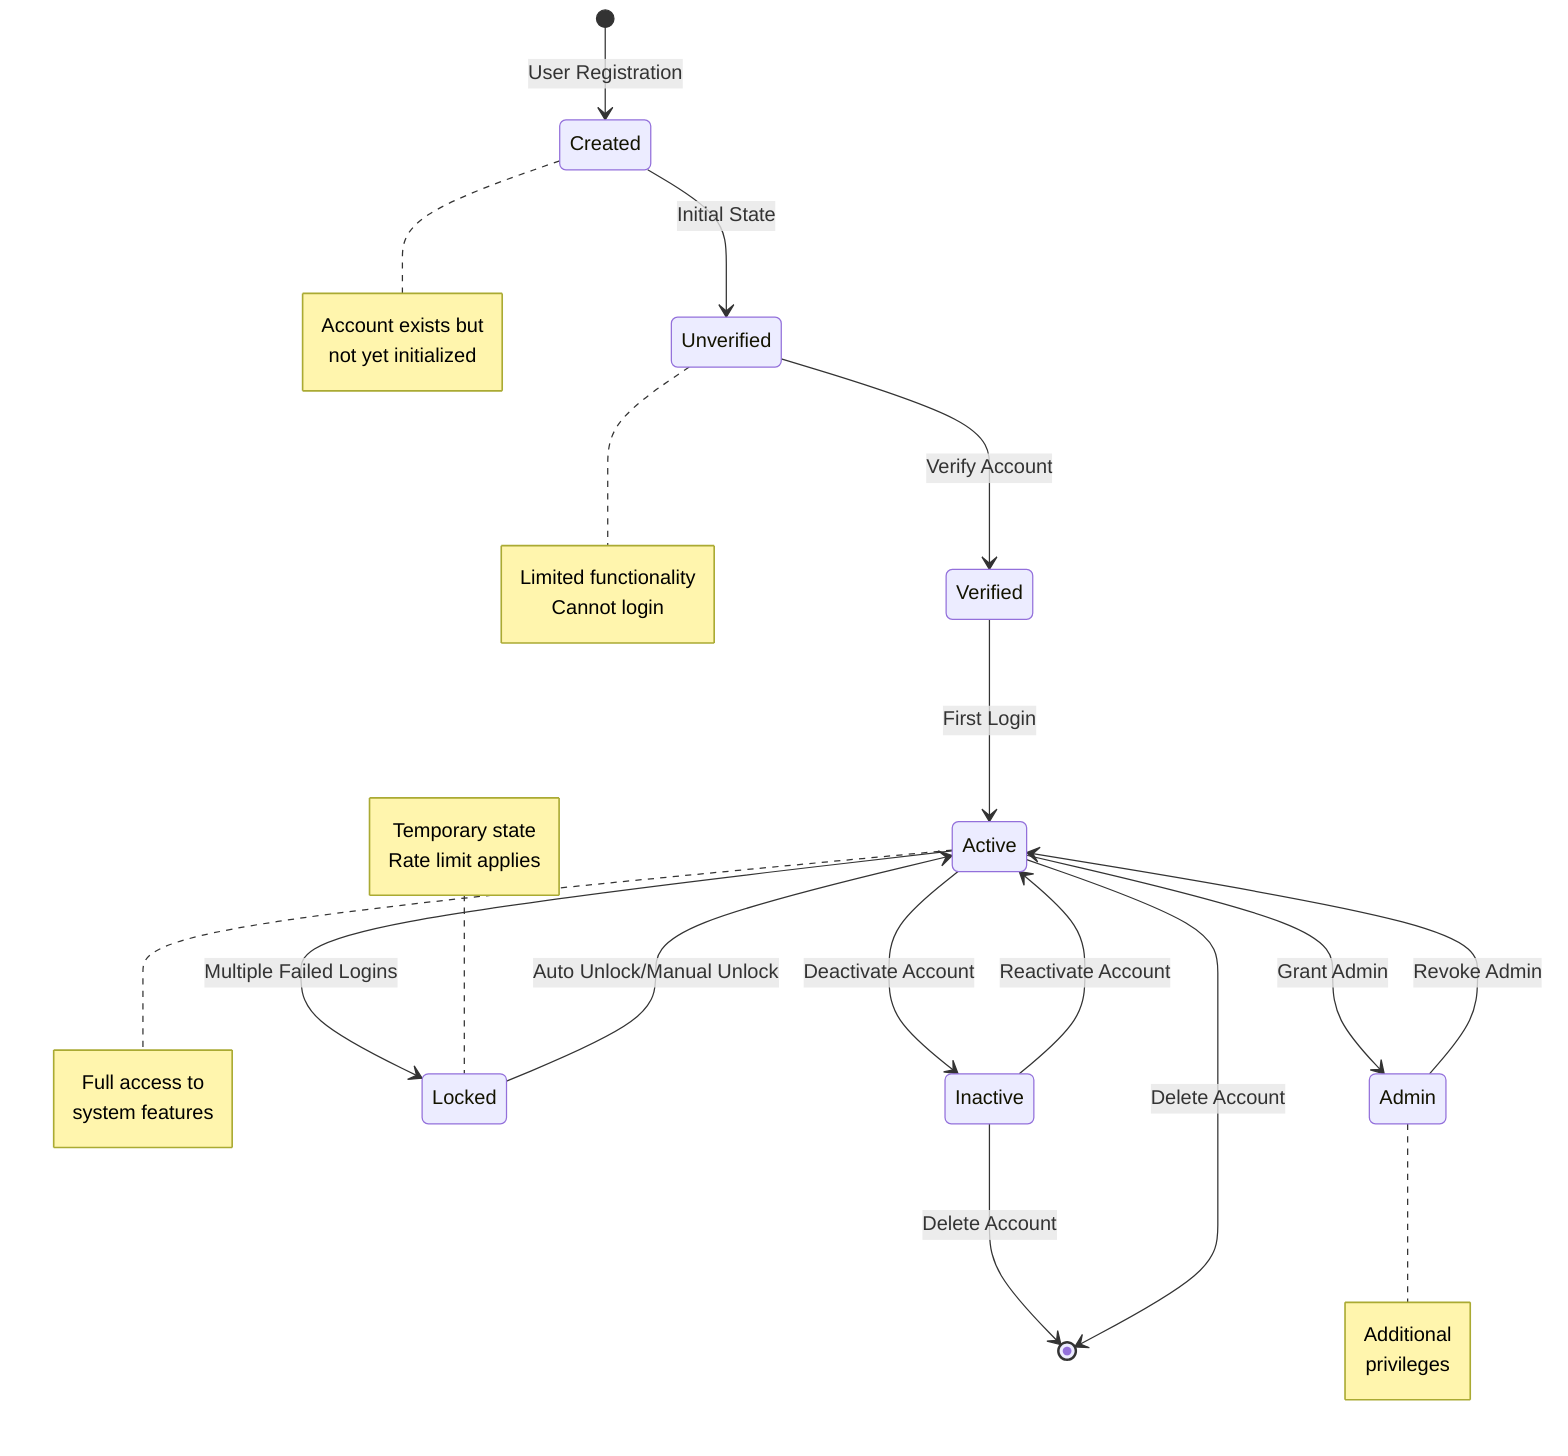 stateDiagram-v2
    [*] --> Created: User Registration
    Created --> Unverified: Initial State
    Unverified --> Verified: Verify Account
    Verified --> Active: First Login
    Active --> Inactive: Deactivate Account
    Inactive --> Active: Reactivate Account
    
    Active --> Admin: Grant Admin
    Admin --> Active: Revoke Admin
    
    Active --> Locked: Multiple Failed Logins
    Locked --> Active: Auto Unlock/Manual Unlock
    
    Inactive --> [*]: Delete Account
    Active --> [*]: Delete Account
    
    note right of Created
        Account exists but
        not yet initialized
    end note
    
    note right of Unverified
        Limited functionality
        Cannot login
    end note
    
    note right of Active
        Full access to
        system features
    end note
    
    note right of Admin
        Additional
        privileges
    end note
    
    note left of Locked
        Temporary state
        Rate limit applies
    end note